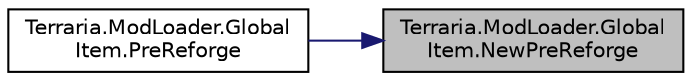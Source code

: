 digraph "Terraria.ModLoader.GlobalItem.NewPreReforge"
{
 // LATEX_PDF_SIZE
  edge [fontname="Helvetica",fontsize="10",labelfontname="Helvetica",labelfontsize="10"];
  node [fontname="Helvetica",fontsize="10",shape=record];
  rankdir="RL";
  Node1 [label="Terraria.ModLoader.Global\lItem.NewPreReforge",height=0.2,width=0.4,color="black", fillcolor="grey75", style="filled", fontcolor="black",tooltip="This hook gets called when the player clicks on the reforge button and can afford the reforge...."];
  Node1 -> Node2 [dir="back",color="midnightblue",fontsize="10",style="solid",fontname="Helvetica"];
  Node2 [label="Terraria.ModLoader.Global\lItem.PreReforge",height=0.2,width=0.4,color="black", fillcolor="white", style="filled",URL="$class_terraria_1_1_mod_loader_1_1_global_item.html#a4e6305c07fd338c6a3155a6d16716651",tooltip=" "];
}
